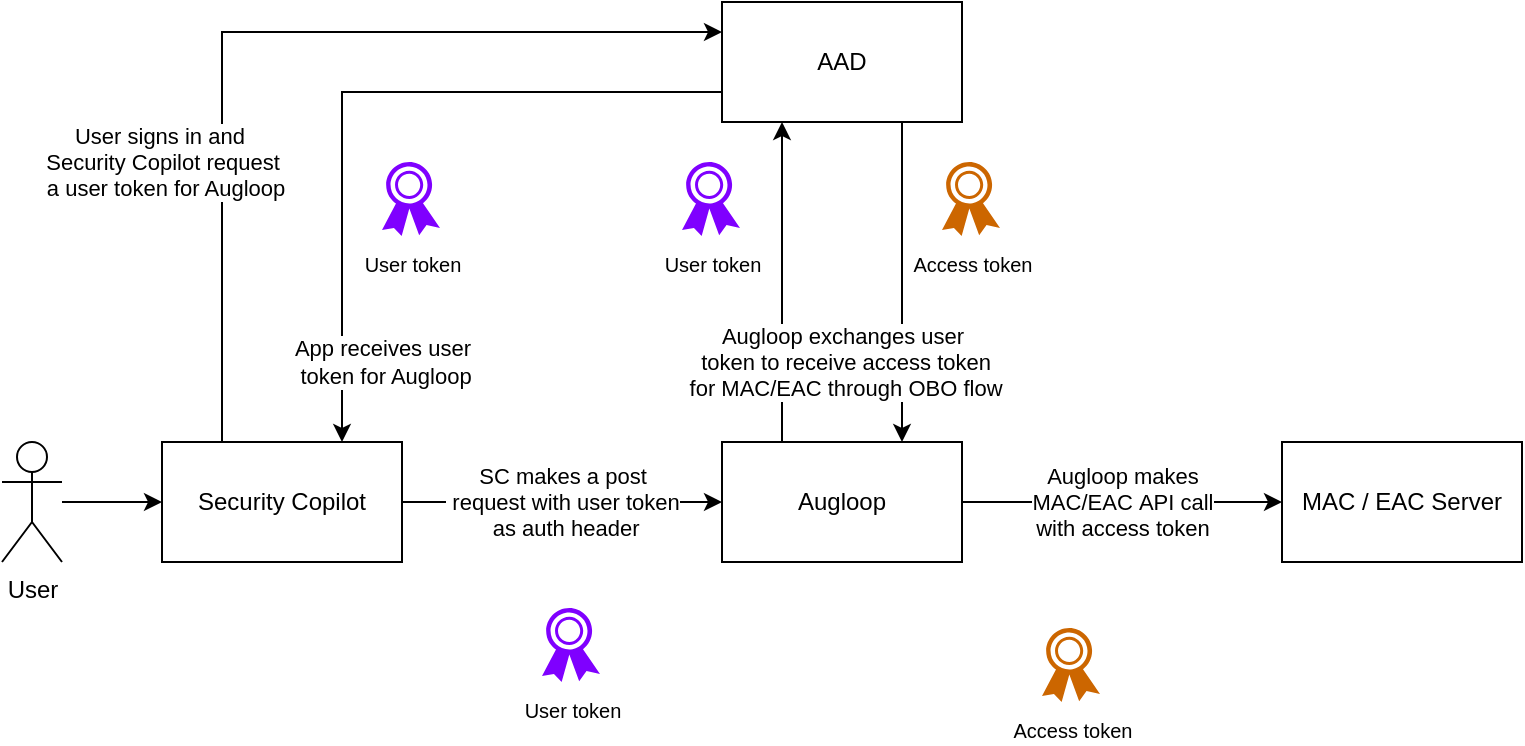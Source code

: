 <mxfile version="23.1.7" type="github">
  <diagram name="Page-1" id="p9rTT8WAVjlQeRC8qa4n">
    <mxGraphModel dx="1238" dy="665" grid="1" gridSize="10" guides="1" tooltips="1" connect="1" arrows="1" fold="1" page="1" pageScale="1" pageWidth="850" pageHeight="1100" math="0" shadow="0">
      <root>
        <mxCell id="0" />
        <mxCell id="1" parent="0" />
        <mxCell id="kLT8Ec169Jq2ek5y9DS--21" value="" style="edgeStyle=orthogonalEdgeStyle;rounded=0;orthogonalLoop=1;jettySize=auto;html=1;" edge="1" parent="1" source="kLT8Ec169Jq2ek5y9DS--1" target="kLT8Ec169Jq2ek5y9DS--2">
          <mxGeometry relative="1" as="geometry" />
        </mxCell>
        <mxCell id="kLT8Ec169Jq2ek5y9DS--1" value="User" style="shape=umlActor;verticalLabelPosition=bottom;verticalAlign=top;html=1;outlineConnect=0;" vertex="1" parent="1">
          <mxGeometry x="40" y="260" width="30" height="60" as="geometry" />
        </mxCell>
        <mxCell id="kLT8Ec169Jq2ek5y9DS--24" value="User signs in and&amp;nbsp;&lt;br&gt;Security Copilot request&lt;br&gt;&amp;nbsp;a user token for Augloop" style="edgeStyle=orthogonalEdgeStyle;rounded=0;orthogonalLoop=1;jettySize=auto;html=1;exitX=0.25;exitY=0;exitDx=0;exitDy=0;entryX=0;entryY=0.25;entryDx=0;entryDy=0;" edge="1" parent="1" source="kLT8Ec169Jq2ek5y9DS--2" target="kLT8Ec169Jq2ek5y9DS--3">
          <mxGeometry x="-0.385" y="30" relative="1" as="geometry">
            <mxPoint as="offset" />
          </mxGeometry>
        </mxCell>
        <mxCell id="kLT8Ec169Jq2ek5y9DS--28" value="SC makes a post&lt;br&gt;&amp;nbsp;request with user token&lt;br&gt;&amp;nbsp;as auth header" style="edgeStyle=orthogonalEdgeStyle;rounded=0;orthogonalLoop=1;jettySize=auto;html=1;exitX=1;exitY=0.5;exitDx=0;exitDy=0;entryX=0;entryY=0.5;entryDx=0;entryDy=0;" edge="1" parent="1" source="kLT8Ec169Jq2ek5y9DS--2" target="kLT8Ec169Jq2ek5y9DS--5">
          <mxGeometry relative="1" as="geometry" />
        </mxCell>
        <mxCell id="kLT8Ec169Jq2ek5y9DS--2" value="Security Copilot" style="rounded=0;whiteSpace=wrap;html=1;" vertex="1" parent="1">
          <mxGeometry x="120" y="260" width="120" height="60" as="geometry" />
        </mxCell>
        <mxCell id="kLT8Ec169Jq2ek5y9DS--25" value="App receives user&lt;br&gt;&amp;nbsp;token for Augloop" style="edgeStyle=orthogonalEdgeStyle;rounded=0;orthogonalLoop=1;jettySize=auto;html=1;exitX=0;exitY=0.75;exitDx=0;exitDy=0;entryX=0.75;entryY=0;entryDx=0;entryDy=0;" edge="1" parent="1" source="kLT8Ec169Jq2ek5y9DS--3" target="kLT8Ec169Jq2ek5y9DS--2">
          <mxGeometry x="0.781" y="20" relative="1" as="geometry">
            <mxPoint as="offset" />
          </mxGeometry>
        </mxCell>
        <mxCell id="kLT8Ec169Jq2ek5y9DS--27" style="edgeStyle=orthogonalEdgeStyle;rounded=0;orthogonalLoop=1;jettySize=auto;html=1;exitX=0.75;exitY=1;exitDx=0;exitDy=0;entryX=0.75;entryY=0;entryDx=0;entryDy=0;" edge="1" parent="1" source="kLT8Ec169Jq2ek5y9DS--3" target="kLT8Ec169Jq2ek5y9DS--5">
          <mxGeometry relative="1" as="geometry" />
        </mxCell>
        <mxCell id="kLT8Ec169Jq2ek5y9DS--3" value="AAD" style="rounded=0;whiteSpace=wrap;html=1;" vertex="1" parent="1">
          <mxGeometry x="400" y="40" width="120" height="60" as="geometry" />
        </mxCell>
        <mxCell id="kLT8Ec169Jq2ek5y9DS--26" value="Augloop exchanges user&lt;br&gt;&amp;nbsp;token to receive access token&lt;br&gt;&amp;nbsp;for MAC/EAC through OBO flow" style="edgeStyle=orthogonalEdgeStyle;rounded=0;orthogonalLoop=1;jettySize=auto;html=1;exitX=0.25;exitY=0;exitDx=0;exitDy=0;entryX=0.25;entryY=1;entryDx=0;entryDy=0;" edge="1" parent="1" source="kLT8Ec169Jq2ek5y9DS--5" target="kLT8Ec169Jq2ek5y9DS--3">
          <mxGeometry x="-0.5" y="-30" relative="1" as="geometry">
            <mxPoint as="offset" />
          </mxGeometry>
        </mxCell>
        <mxCell id="kLT8Ec169Jq2ek5y9DS--29" value="Augloop makes &lt;br&gt;MAC/EAC&amp;nbsp;API call &lt;br&gt;with access token" style="edgeStyle=orthogonalEdgeStyle;rounded=0;orthogonalLoop=1;jettySize=auto;html=1;exitX=1;exitY=0.5;exitDx=0;exitDy=0;entryX=0;entryY=0.5;entryDx=0;entryDy=0;" edge="1" parent="1" source="kLT8Ec169Jq2ek5y9DS--5" target="kLT8Ec169Jq2ek5y9DS--6">
          <mxGeometry relative="1" as="geometry" />
        </mxCell>
        <mxCell id="kLT8Ec169Jq2ek5y9DS--5" value="Augloop" style="rounded=0;whiteSpace=wrap;html=1;" vertex="1" parent="1">
          <mxGeometry x="400" y="260" width="120" height="60" as="geometry" />
        </mxCell>
        <mxCell id="kLT8Ec169Jq2ek5y9DS--6" value="MAC / EAC Server" style="rounded=0;whiteSpace=wrap;html=1;" vertex="1" parent="1">
          <mxGeometry x="680" y="260" width="120" height="60" as="geometry" />
        </mxCell>
        <mxCell id="kLT8Ec169Jq2ek5y9DS--13" value="&lt;font style=&quot;font-size: 10px;&quot;&gt;Access token&lt;/font&gt;" style="sketch=0;pointerEvents=1;shadow=0;dashed=0;html=1;strokeColor=none;fillColor=#CC6600;labelPosition=center;verticalLabelPosition=bottom;verticalAlign=top;outlineConnect=0;align=center;shape=mxgraph.office.security.token;" vertex="1" parent="1">
          <mxGeometry x="510" y="120" width="29" height="37" as="geometry" />
        </mxCell>
        <mxCell id="kLT8Ec169Jq2ek5y9DS--14" value="&lt;font style=&quot;font-size: 10px;&quot;&gt;User token&lt;/font&gt;" style="sketch=0;pointerEvents=1;shadow=0;dashed=0;html=1;strokeColor=none;fillColor=#7F00FF;labelPosition=center;verticalLabelPosition=bottom;verticalAlign=top;outlineConnect=0;align=center;shape=mxgraph.office.security.token;" vertex="1" parent="1">
          <mxGeometry x="380" y="120" width="29" height="37" as="geometry" />
        </mxCell>
        <mxCell id="kLT8Ec169Jq2ek5y9DS--15" value="&lt;font style=&quot;font-size: 10px;&quot;&gt;User token&lt;/font&gt;" style="sketch=0;pointerEvents=1;shadow=0;dashed=0;html=1;strokeColor=none;fillColor=#7F00FF;labelPosition=center;verticalLabelPosition=bottom;verticalAlign=top;outlineConnect=0;align=center;shape=mxgraph.office.security.token;" vertex="1" parent="1">
          <mxGeometry x="230" y="120" width="29" height="37" as="geometry" />
        </mxCell>
        <mxCell id="kLT8Ec169Jq2ek5y9DS--16" value="&lt;font style=&quot;font-size: 10px;&quot;&gt;User token&lt;/font&gt;" style="sketch=0;pointerEvents=1;shadow=0;dashed=0;html=1;strokeColor=none;fillColor=#7F00FF;labelPosition=center;verticalLabelPosition=bottom;verticalAlign=top;outlineConnect=0;align=center;shape=mxgraph.office.security.token;" vertex="1" parent="1">
          <mxGeometry x="310" y="343" width="29" height="37" as="geometry" />
        </mxCell>
        <mxCell id="kLT8Ec169Jq2ek5y9DS--17" value="&lt;font style=&quot;font-size: 10px;&quot;&gt;Access token&lt;/font&gt;" style="sketch=0;pointerEvents=1;shadow=0;dashed=0;html=1;strokeColor=none;fillColor=#CC6600;labelPosition=center;verticalLabelPosition=bottom;verticalAlign=top;outlineConnect=0;align=center;shape=mxgraph.office.security.token;" vertex="1" parent="1">
          <mxGeometry x="560" y="353" width="29" height="37" as="geometry" />
        </mxCell>
      </root>
    </mxGraphModel>
  </diagram>
</mxfile>

